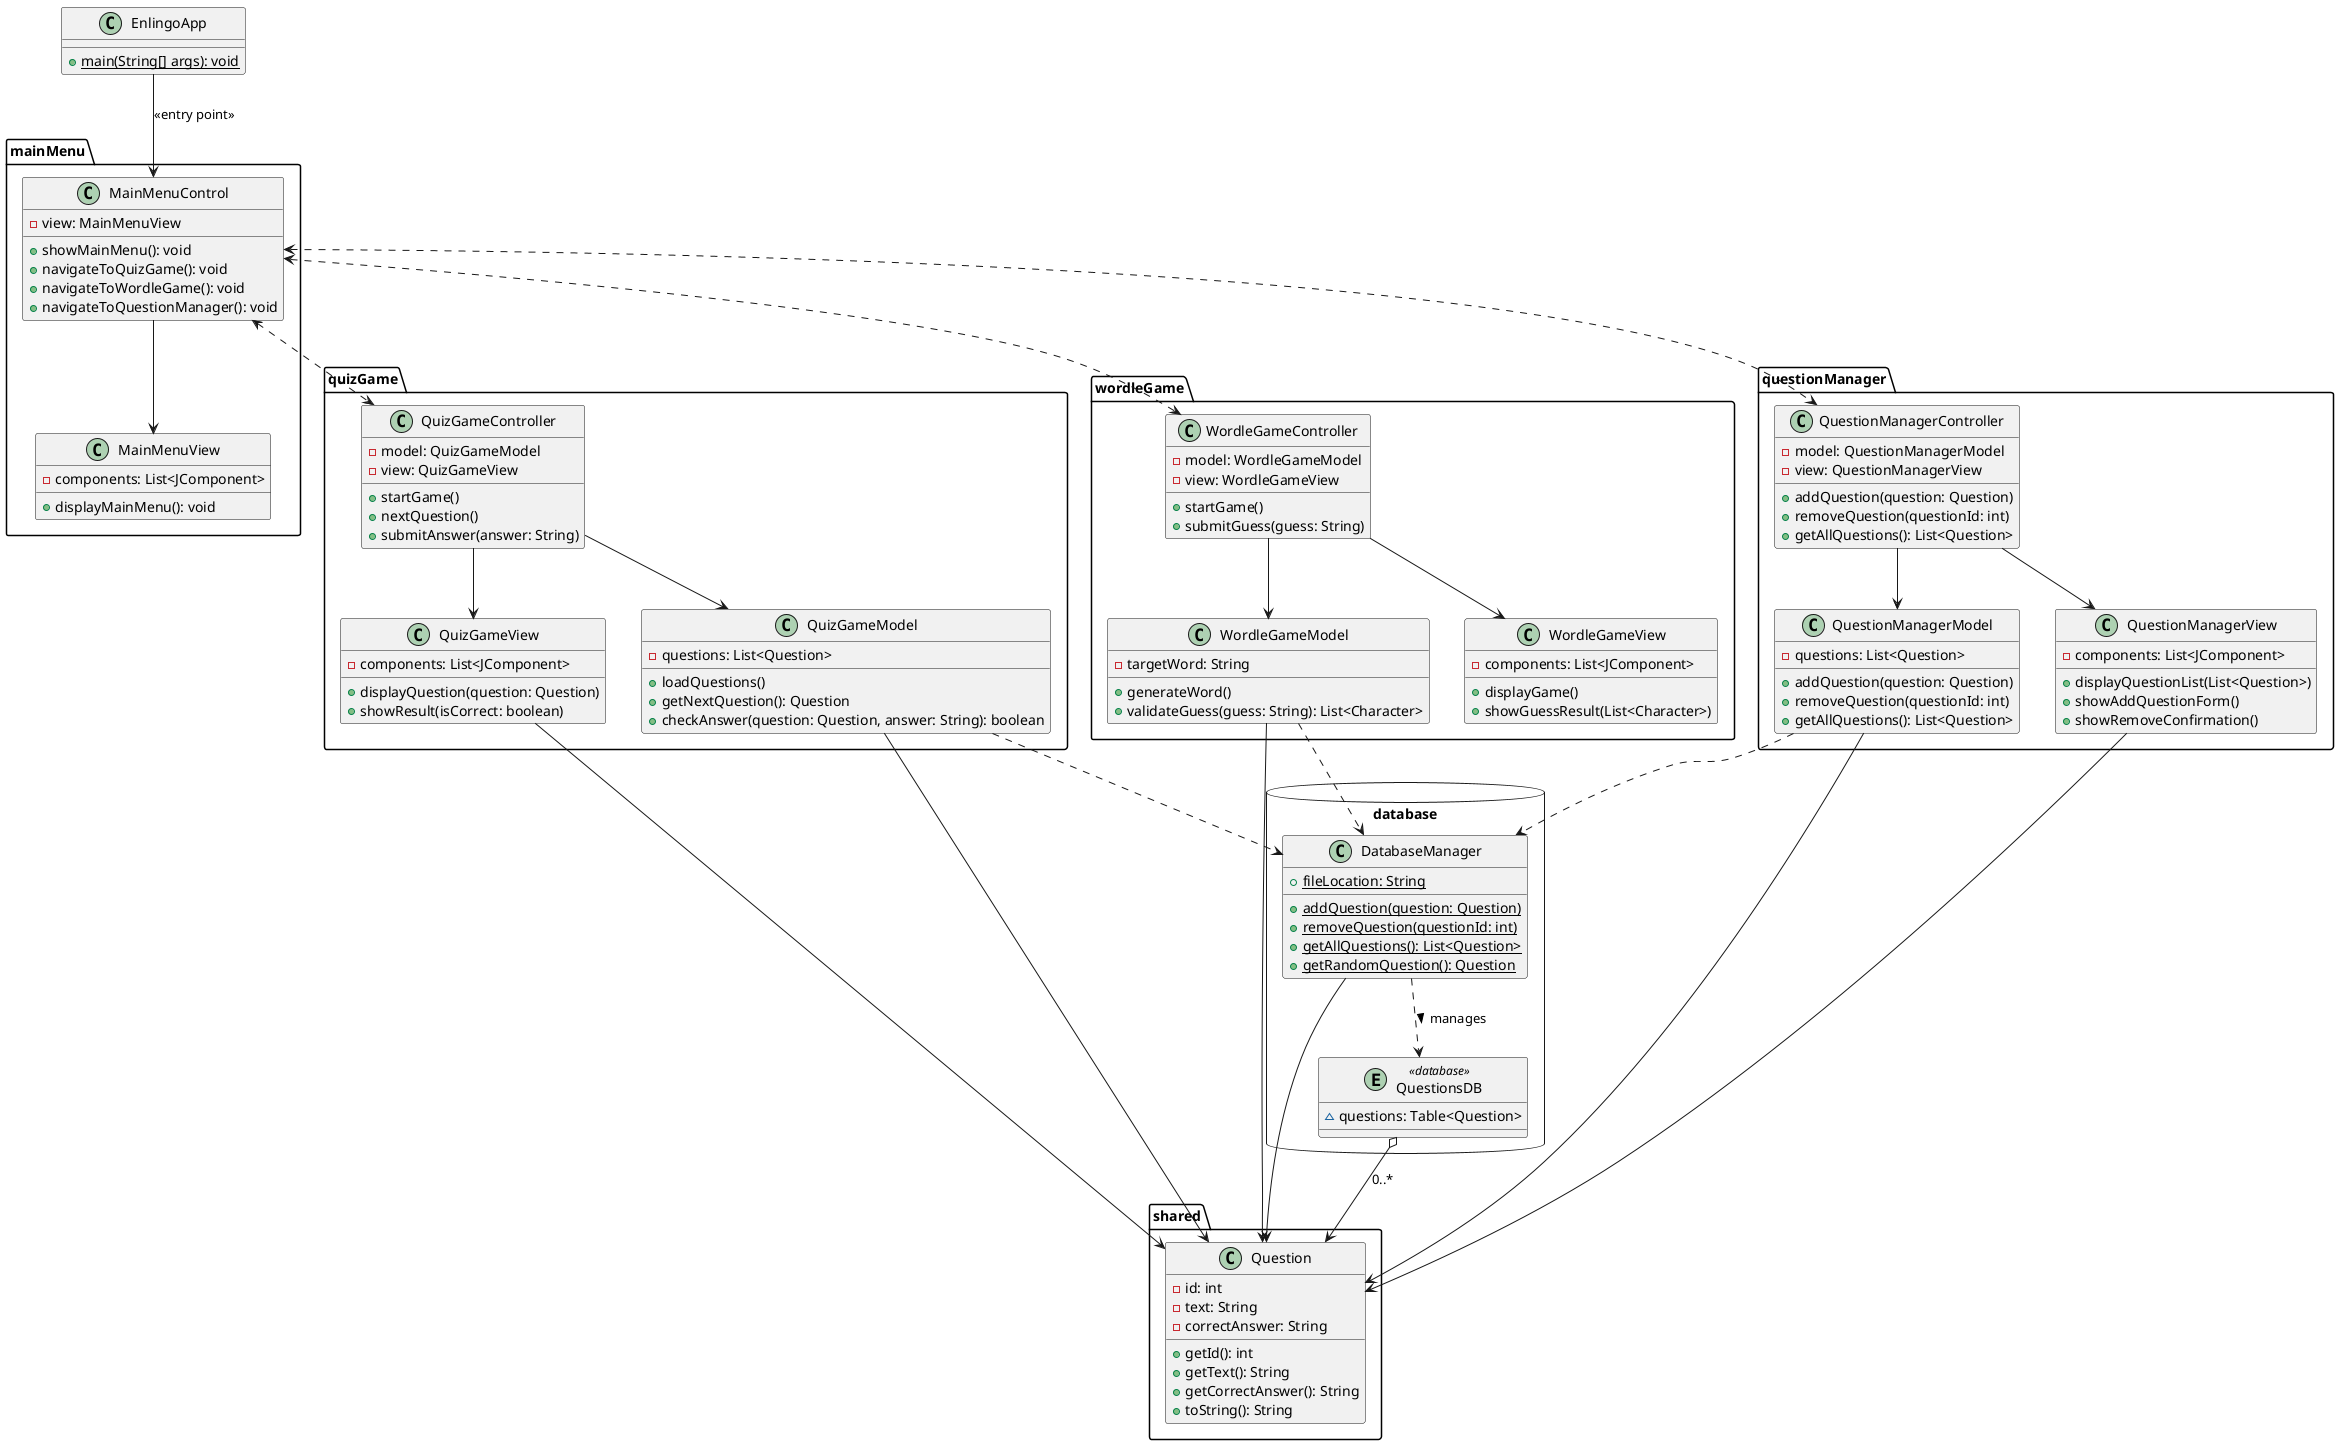 @startuml
class EnlingoApp {
    +{static}main(String[] args): void
}

package mainMenu {
class MainMenuControl {
    -view: MainMenuView
    +showMainMenu(): void
    +navigateToQuizGame(): void
    +navigateToWordleGame(): void
    +navigateToQuestionManager(): void
}

class MainMenuView {
    -components: List<JComponent>
    +displayMainMenu(): void
}
}


package quizGame {
class QuizGameModel {
    -questions: List<Question>
    +loadQuestions()
    +getNextQuestion(): Question
    +checkAnswer(question: Question, answer: String): boolean
}

class QuizGameView {
    -components: List<JComponent>
    +displayQuestion(question: Question)
    +showResult(isCorrect: boolean)
}

class QuizGameController {
    - model: QuizGameModel
    - view: QuizGameView
    +startGame()
    +nextQuestion()
    +submitAnswer(answer: String)
}
}

package wordleGame {
class WordleGameModel {
    -targetWord: String
    +generateWord()
    +validateGuess(guess: String): List<Character>
}

class WordleGameView {
    -components: List<JComponent>
    +displayGame()
    +showGuessResult(List<Character>)
}

class WordleGameController {
    - model: WordleGameModel
    - view: WordleGameView
    +startGame()
    +submitGuess(guess: String)
}
}

package questionManager {
class QuestionManagerController {
    - model: QuestionManagerModel
    - view: QuestionManagerView
    +addQuestion(question: Question)
    +removeQuestion(questionId: int)
    +getAllQuestions(): List<Question>
}

class QuestionManagerView {
    -components: List<JComponent>
    +displayQuestionList(List<Question>)
    +showAddQuestionForm()
    +showRemoveConfirmation()
}

class QuestionManagerModel {
    -questions: List<Question>
    +addQuestion(question: Question)
    +removeQuestion(questionId: int)
    +getAllQuestions(): List<Question>
}
}

package database <<Database>> {
class DatabaseManager {
    +{static}fileLocation: String
    +{static}addQuestion(question: Question)
    +{static}removeQuestion(questionId: int)
    +{static}getAllQuestions(): List<Question>
    +{static}getRandomQuestion(): Question
}

entity QuestionsDB <<database>>  {
    ~questions: Table<Question>
}
}

package shared {
class Question {
    -id: int
    -text: String
    -correctAnswer: String
    +getId(): int
    +getText(): String
    +getCorrectAnswer(): String
    +toString(): String
}
}

EnlingoApp --> MainMenuControl: <<entry point>>
MainMenuControl --> MainMenuView
MainMenuControl <..> QuizGameController
MainMenuControl <..> WordleGameController
MainMenuControl <..> QuestionManagerController

QuizGameController --> QuizGameView
QuizGameController --> QuizGameModel
QuizGameModel ..> DatabaseManager
QuizGameView --> Question
QuizGameModel --> Question

WordleGameController --> WordleGameView
WordleGameController --> WordleGameModel
WordleGameModel ..> DatabaseManager
WordleGameModel --> Question

QuestionManagerController --> QuestionManagerView
QuestionManagerController --> QuestionManagerModel
QuestionManagerModel ..> DatabaseManager
QuestionManagerView --> Question
QuestionManagerModel --> Question

DatabaseManager --> Question
DatabaseManager ..> QuestionsDB : manages >
QuestionsDB o--> Question : 0..*



@enduml
